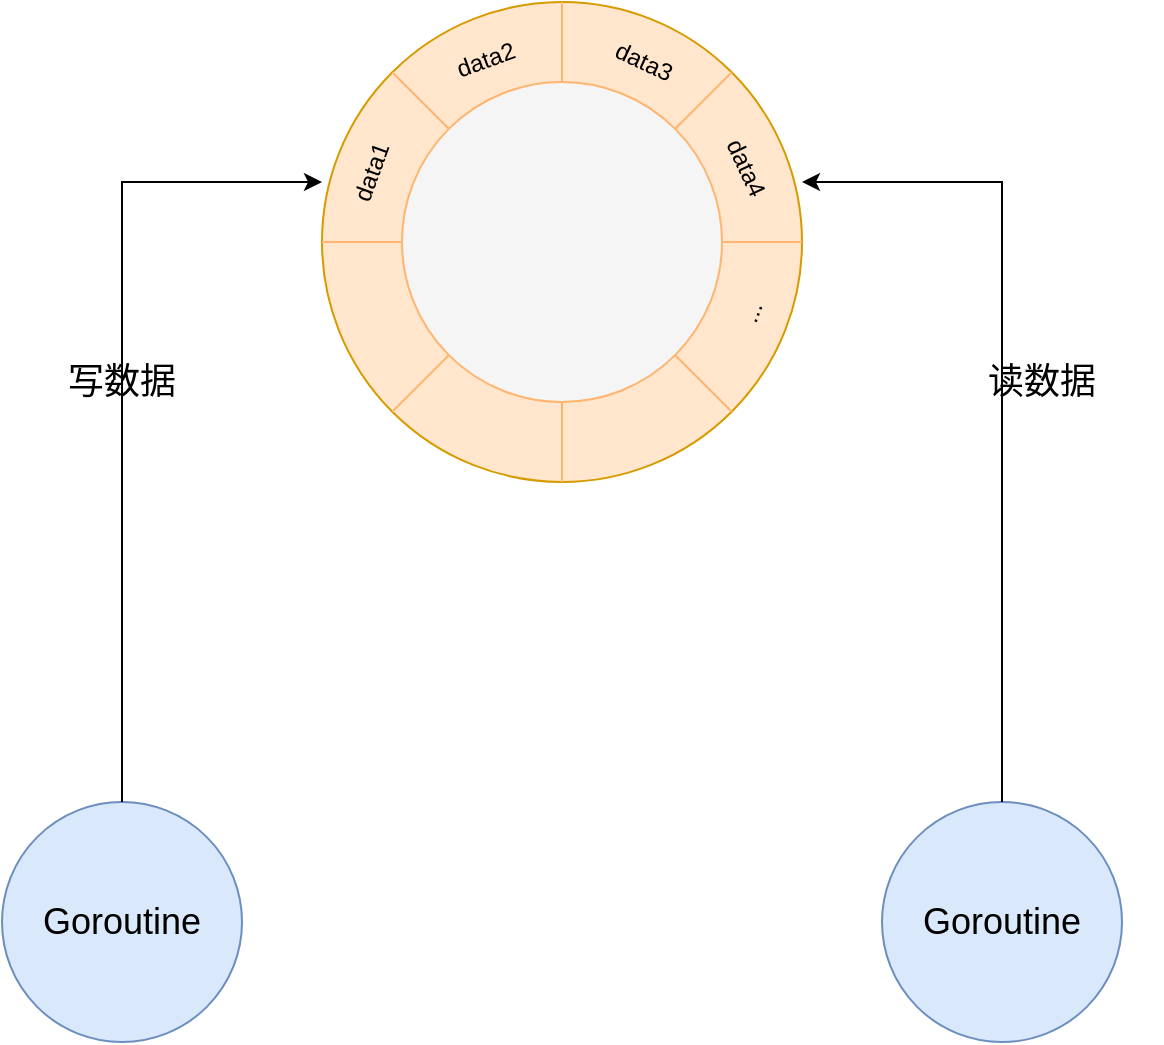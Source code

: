<mxfile version="25.0.3">
  <diagram name="第 1 页" id="2eZx27Ocn30Se04imaJ9">
    <mxGraphModel dx="1008" dy="2981" grid="1" gridSize="10" guides="1" tooltips="1" connect="1" arrows="1" fold="1" page="1" pageScale="1" pageWidth="3200" pageHeight="2400" math="0" shadow="0">
      <root>
        <mxCell id="0" />
        <mxCell id="1" parent="0" />
        <mxCell id="1zfNpxRRPsf9pJcdw0uy-30" value="" style="ellipse;whiteSpace=wrap;html=1;aspect=fixed;fillColor=#ffe6cc;strokeColor=#d79b00;" vertex="1" parent="1">
          <mxGeometry x="640" y="-160" width="240" height="240" as="geometry" />
        </mxCell>
        <mxCell id="1zfNpxRRPsf9pJcdw0uy-2" value="&lt;font style=&quot;font-size: 18px;&quot;&gt;Goroutine&lt;/font&gt;" style="ellipse;whiteSpace=wrap;html=1;aspect=fixed;fillColor=#dae8fc;strokeColor=#6c8ebf;" vertex="1" parent="1">
          <mxGeometry x="480" y="240" width="120" height="120" as="geometry" />
        </mxCell>
        <mxCell id="1zfNpxRRPsf9pJcdw0uy-3" value="&lt;font style=&quot;font-size: 18px;&quot;&gt;Goroutine&lt;/font&gt;" style="ellipse;whiteSpace=wrap;html=1;aspect=fixed;fillColor=#dae8fc;strokeColor=#6c8ebf;" vertex="1" parent="1">
          <mxGeometry x="920" y="240" width="120" height="120" as="geometry" />
        </mxCell>
        <mxCell id="1zfNpxRRPsf9pJcdw0uy-12" value="&lt;font style=&quot;font-size: 18px;&quot;&gt;写数据&lt;/font&gt;" style="text;html=1;align=center;verticalAlign=middle;whiteSpace=wrap;rounded=0;" vertex="1" parent="1">
          <mxGeometry x="480" width="120" height="60" as="geometry" />
        </mxCell>
        <mxCell id="1zfNpxRRPsf9pJcdw0uy-15" value="&lt;font style=&quot;font-size: 18px;&quot;&gt;读数据&lt;/font&gt;" style="text;html=1;align=center;verticalAlign=middle;whiteSpace=wrap;rounded=0;" vertex="1" parent="1">
          <mxGeometry x="940" width="120" height="60" as="geometry" />
        </mxCell>
        <mxCell id="1zfNpxRRPsf9pJcdw0uy-38" value="" style="endArrow=none;html=1;rounded=0;entryX=1;entryY=1;entryDx=0;entryDy=0;exitX=0;exitY=0;exitDx=0;exitDy=0;strokeColor=#FFB570;" edge="1" parent="1" source="1zfNpxRRPsf9pJcdw0uy-30" target="1zfNpxRRPsf9pJcdw0uy-30">
          <mxGeometry width="50" height="50" relative="1" as="geometry">
            <mxPoint x="664" y="-116" as="sourcePoint" />
            <mxPoint x="700" y="-80" as="targetPoint" />
          </mxGeometry>
        </mxCell>
        <mxCell id="1zfNpxRRPsf9pJcdw0uy-40" value="" style="endArrow=none;html=1;rounded=0;entryX=1;entryY=0;entryDx=0;entryDy=0;exitX=0;exitY=1;exitDx=0;exitDy=0;strokeColor=#FFB570;" edge="1" parent="1" source="1zfNpxRRPsf9pJcdw0uy-30" target="1zfNpxRRPsf9pJcdw0uy-30">
          <mxGeometry width="50" height="50" relative="1" as="geometry">
            <mxPoint x="675" y="-104" as="sourcePoint" />
            <mxPoint x="855" y="55" as="targetPoint" />
          </mxGeometry>
        </mxCell>
        <mxCell id="1zfNpxRRPsf9pJcdw0uy-41" value="" style="endArrow=none;html=1;rounded=0;entryX=0.5;entryY=1;entryDx=0;entryDy=0;exitX=0.5;exitY=0;exitDx=0;exitDy=0;strokeColor=#FFB570;" edge="1" parent="1" source="1zfNpxRRPsf9pJcdw0uy-30" target="1zfNpxRRPsf9pJcdw0uy-30">
          <mxGeometry width="50" height="50" relative="1" as="geometry">
            <mxPoint x="675" y="-104" as="sourcePoint" />
            <mxPoint x="855" y="55" as="targetPoint" />
          </mxGeometry>
        </mxCell>
        <mxCell id="1zfNpxRRPsf9pJcdw0uy-42" value="" style="endArrow=none;html=1;rounded=0;entryX=1;entryY=0.5;entryDx=0;entryDy=0;exitX=0;exitY=0.5;exitDx=0;exitDy=0;strokeColor=#FFB570;" edge="1" parent="1" source="1zfNpxRRPsf9pJcdw0uy-30" target="1zfNpxRRPsf9pJcdw0uy-30">
          <mxGeometry width="50" height="50" relative="1" as="geometry">
            <mxPoint x="685" y="-94" as="sourcePoint" />
            <mxPoint x="865" y="65" as="targetPoint" />
          </mxGeometry>
        </mxCell>
        <mxCell id="1zfNpxRRPsf9pJcdw0uy-37" value="" style="ellipse;whiteSpace=wrap;html=1;aspect=fixed;strokeColor=#FFB570;fillColor=#f5f5f5;fontColor=#333333;" vertex="1" parent="1">
          <mxGeometry x="680" y="-120" width="160" height="160" as="geometry" />
        </mxCell>
        <mxCell id="1zfNpxRRPsf9pJcdw0uy-44" style="edgeStyle=orthogonalEdgeStyle;rounded=0;orthogonalLoop=1;jettySize=auto;html=1;exitX=0.5;exitY=0;exitDx=0;exitDy=0;entryX=0;entryY=0.375;entryDx=0;entryDy=0;entryPerimeter=0;" edge="1" parent="1" source="1zfNpxRRPsf9pJcdw0uy-2" target="1zfNpxRRPsf9pJcdw0uy-30">
          <mxGeometry relative="1" as="geometry" />
        </mxCell>
        <mxCell id="1zfNpxRRPsf9pJcdw0uy-46" style="edgeStyle=orthogonalEdgeStyle;rounded=0;orthogonalLoop=1;jettySize=auto;html=1;exitX=0.5;exitY=0;exitDx=0;exitDy=0;entryX=1;entryY=0.375;entryDx=0;entryDy=0;entryPerimeter=0;" edge="1" parent="1" source="1zfNpxRRPsf9pJcdw0uy-3" target="1zfNpxRRPsf9pJcdw0uy-30">
          <mxGeometry relative="1" as="geometry" />
        </mxCell>
        <mxCell id="1zfNpxRRPsf9pJcdw0uy-47" value="data1" style="text;html=1;align=center;verticalAlign=middle;whiteSpace=wrap;rounded=0;rotation=-70;" vertex="1" parent="1">
          <mxGeometry x="640" y="-90" width="50" height="30" as="geometry" />
        </mxCell>
        <mxCell id="1zfNpxRRPsf9pJcdw0uy-50" value="..." style="text;html=1;align=center;verticalAlign=middle;whiteSpace=wrap;rounded=0;rotation=-70;" vertex="1" parent="1">
          <mxGeometry x="830" y="-20" width="50" height="30" as="geometry" />
        </mxCell>
        <mxCell id="1zfNpxRRPsf9pJcdw0uy-51" value="data2" style="text;html=1;align=center;verticalAlign=middle;whiteSpace=wrap;rounded=0;rotation=-20;" vertex="1" parent="1">
          <mxGeometry x="697" y="-146" width="50" height="30" as="geometry" />
        </mxCell>
        <mxCell id="1zfNpxRRPsf9pJcdw0uy-52" value="data3" style="text;html=1;align=center;verticalAlign=middle;whiteSpace=wrap;rounded=0;rotation=25;" vertex="1" parent="1">
          <mxGeometry x="776" y="-145" width="50" height="30" as="geometry" />
        </mxCell>
        <mxCell id="1zfNpxRRPsf9pJcdw0uy-53" value="data4" style="text;html=1;align=center;verticalAlign=middle;whiteSpace=wrap;rounded=0;rotation=65;" vertex="1" parent="1">
          <mxGeometry x="827" y="-92" width="50" height="30" as="geometry" />
        </mxCell>
      </root>
    </mxGraphModel>
  </diagram>
</mxfile>
